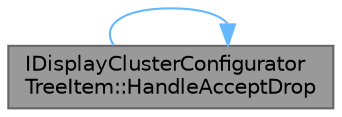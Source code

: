 digraph "IDisplayClusterConfiguratorTreeItem::HandleAcceptDrop"
{
 // INTERACTIVE_SVG=YES
 // LATEX_PDF_SIZE
  bgcolor="transparent";
  edge [fontname=Helvetica,fontsize=10,labelfontname=Helvetica,labelfontsize=10];
  node [fontname=Helvetica,fontsize=10,shape=box,height=0.2,width=0.4];
  rankdir="LR";
  Node1 [id="Node000001",label="IDisplayClusterConfigurator\lTreeItem::HandleAcceptDrop",height=0.2,width=0.4,color="gray40", fillcolor="grey60", style="filled", fontcolor="black",tooltip="Handle Accep drag and drop drop event."];
  Node1 -> Node1 [id="edge1_Node000001_Node000001",color="steelblue1",style="solid",tooltip=" "];
}

